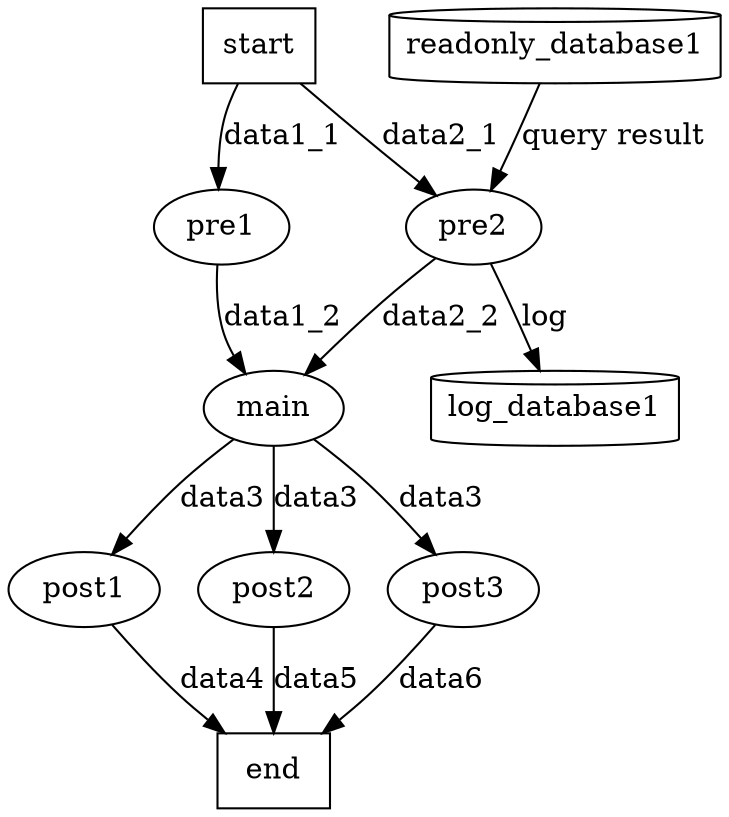 digraph data_flow_diagram {
    start [shape=box]
    end [shape=box]

    start -> pre1 [label = "data1_1"]
    start -> pre2 [label = "data2_1"]

    pre1 -> main [label = "data1_2"]
    pre2 -> main [label = "data2_2"]

    readonly_database1 [shape=cylinder]
    log_database1 [shape=cylinder]

    readonly_database1 -> pre2 [label = "query result"]
    pre2 -> log_database1 [label = "log"]

    main -> post1 [label = "data3"]
    main -> post2 [label = "data3"]
    main -> post3 [label = "data3"]
    post1 -> end [label = "data4"]
    post2 -> end [label = "data5"]
    post3 -> end [label = "data6"]
}
